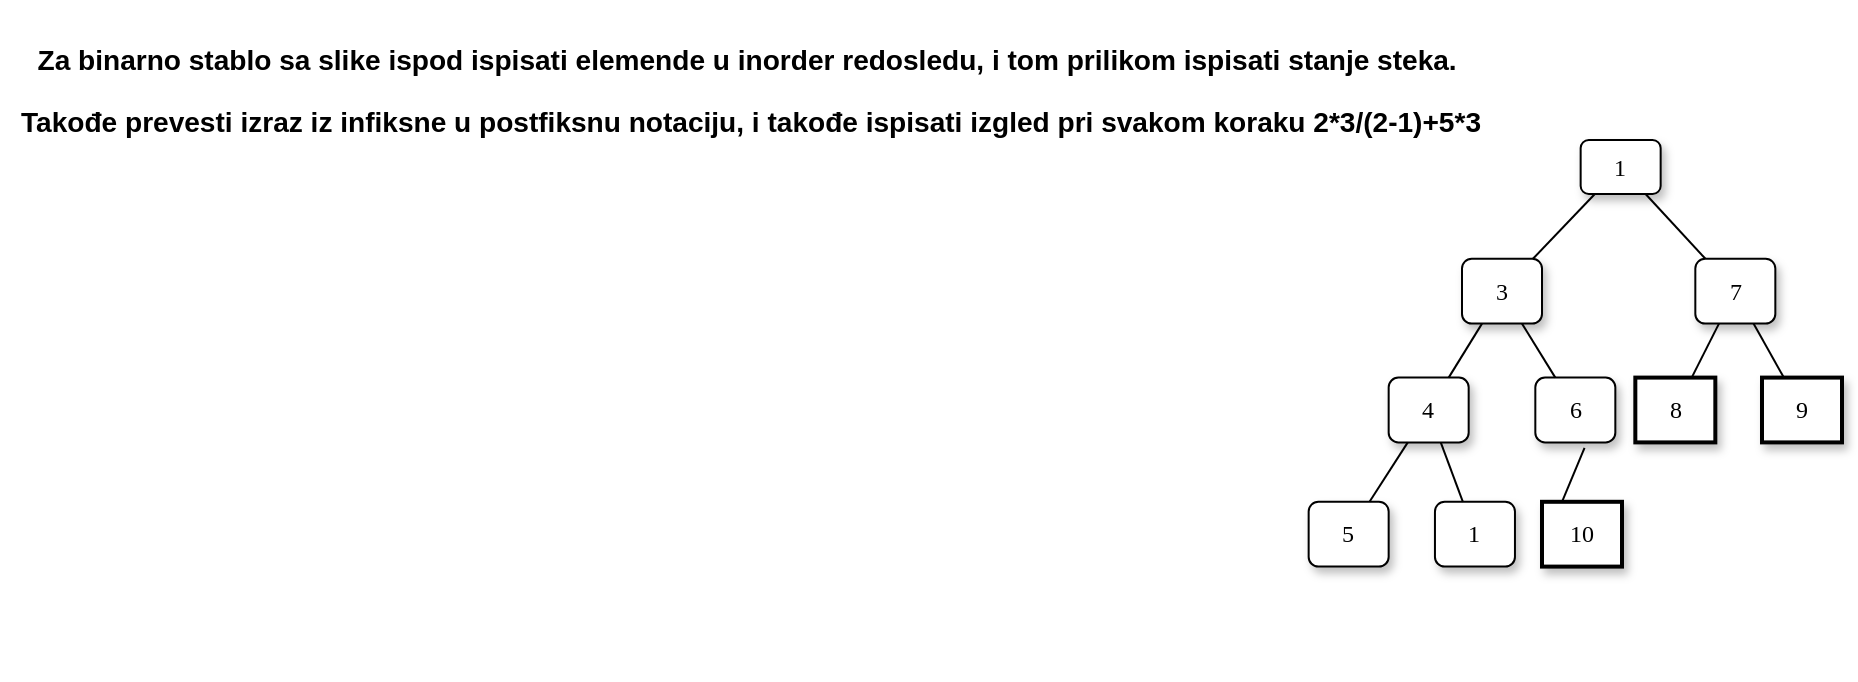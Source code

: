 <mxfile>
    <diagram id="ifTO72dQq1k43fDW2woW" name="Page-1">
        <mxGraphModel dx="1624" dy="750" grid="1" gridSize="10" guides="1" tooltips="1" connect="1" arrows="1" fold="1" page="1" pageScale="1" pageWidth="1100" pageHeight="850" math="0" shadow="0">
            <root>
                <mxCell id="0"/>
                <mxCell id="1" parent="0"/>
                <mxCell id="2" value="&lt;h3&gt;Za binarno stablo sa slike ispod ispisati elemende u inorder redosledu, i tom prilikom ispisati stanje steka.&amp;nbsp;&lt;/h3&gt;&lt;h3&gt;Takođe prevesti izraz iz infiksne u postfiksnu notaciju, i takođe ispisati izgled pri svakom koraku 2*3/(2-1)+5*3&lt;/h3&gt;" style="text;html=1;align=center;verticalAlign=middle;resizable=0;points=[];autosize=1;strokeColor=none;fillColor=none;" vertex="1" parent="1">
                    <mxGeometry x="175" width="750" height="90" as="geometry"/>
                </mxCell>
                <mxCell id="28" value="" style="group" vertex="1" connectable="0" parent="1">
                    <mxGeometry x="786" y="70" width="310" height="270" as="geometry"/>
                </mxCell>
                <mxCell id="3" value="1" style="whiteSpace=wrap;html=1;rounded=1;shadow=1;labelBackgroundColor=none;strokeWidth=1;fontFamily=Verdana;fontSize=12;align=center;" vertex="1" parent="28">
                    <mxGeometry x="179.326" width="40.0" height="27" as="geometry"/>
                </mxCell>
                <mxCell id="4" value="3" style="whiteSpace=wrap;html=1;rounded=1;shadow=1;labelBackgroundColor=none;strokeWidth=1;fontFamily=Verdana;fontSize=12;align=center;" vertex="1" parent="28">
                    <mxGeometry x="120.0" y="59.4" width="40.0" height="32.4" as="geometry"/>
                </mxCell>
                <mxCell id="5" value="&lt;span&gt;7&lt;/span&gt;" style="whiteSpace=wrap;html=1;rounded=1;shadow=1;labelBackgroundColor=none;strokeWidth=1;fontFamily=Verdana;fontSize=12;align=center;" vertex="1" parent="28">
                    <mxGeometry x="236.667" y="59.4" width="40.0" height="32.4" as="geometry"/>
                </mxCell>
                <mxCell id="6" value="" style="rounded=0;html=1;labelBackgroundColor=none;startArrow=none;startFill=0;startSize=5;endArrow=none;endFill=0;endSize=5;jettySize=auto;orthogonalLoop=1;strokeWidth=1;fontFamily=Verdana;fontSize=12" edge="1" parent="28" source="3" target="5">
                    <mxGeometry x="-0.3" y="13" relative="1" as="geometry">
                        <mxPoint as="offset"/>
                    </mxGeometry>
                </mxCell>
                <mxCell id="7" value="" style="rounded=0;html=1;labelBackgroundColor=none;startArrow=none;startFill=0;startSize=5;endArrow=none;endFill=0;endSize=5;jettySize=auto;orthogonalLoop=1;strokeWidth=1;fontFamily=Verdana;fontSize=12" edge="1" parent="28" source="3" target="4">
                    <mxGeometry x="-0.228" y="-18" relative="1" as="geometry">
                        <mxPoint x="1" as="offset"/>
                    </mxGeometry>
                </mxCell>
                <mxCell id="8" value="&lt;span&gt;4&lt;/span&gt;" style="whiteSpace=wrap;html=1;rounded=1;shadow=1;labelBackgroundColor=none;strokeWidth=1;fontFamily=Verdana;fontSize=12;align=center;" vertex="1" parent="28">
                    <mxGeometry x="83.333" y="118.8" width="40.0" height="32.4" as="geometry"/>
                </mxCell>
                <mxCell id="9" value="&lt;span&gt;6&lt;/span&gt;" style="whiteSpace=wrap;html=1;rounded=1;shadow=1;labelBackgroundColor=none;strokeWidth=1;fontFamily=Verdana;fontSize=12;align=center;" vertex="1" parent="28">
                    <mxGeometry x="156.667" y="118.8" width="40.0" height="32.4" as="geometry"/>
                </mxCell>
                <mxCell id="10" value="&lt;span&gt;8&lt;/span&gt;" style="whiteSpace=wrap;html=1;rounded=0;shadow=1;labelBackgroundColor=none;strokeWidth=2;fontFamily=Verdana;fontSize=12;align=center;" vertex="1" parent="28">
                    <mxGeometry x="206.667" y="118.8" width="40.0" height="32.4" as="geometry"/>
                </mxCell>
                <mxCell id="11" value="&lt;span&gt;9&lt;/span&gt;" style="whiteSpace=wrap;html=1;rounded=0;shadow=1;labelBackgroundColor=none;strokeWidth=2;fontFamily=Verdana;fontSize=12;align=center;" vertex="1" parent="28">
                    <mxGeometry x="270.0" y="118.8" width="40.0" height="32.4" as="geometry"/>
                </mxCell>
                <mxCell id="12" value="&lt;span&gt;5&lt;/span&gt;" style="whiteSpace=wrap;html=1;rounded=1;shadow=1;labelBackgroundColor=none;strokeWidth=1;fontFamily=Verdana;fontSize=12;align=center;" vertex="1" parent="28">
                    <mxGeometry x="43.33" y="180.9" width="40.0" height="32.4" as="geometry"/>
                </mxCell>
                <mxCell id="13" value="&lt;span&gt;1&lt;/span&gt;" style="whiteSpace=wrap;html=1;rounded=1;shadow=1;labelBackgroundColor=none;strokeWidth=1;fontFamily=Verdana;fontSize=12;align=center;" vertex="1" parent="28">
                    <mxGeometry x="106.48" y="180.9" width="40.0" height="32.4" as="geometry"/>
                </mxCell>
                <mxCell id="14" value="" style="rounded=0;html=1;labelBackgroundColor=none;startArrow=none;startFill=0;startSize=5;endArrow=none;endFill=0;endSize=5;jettySize=auto;orthogonalLoop=1;strokeWidth=1;fontFamily=Verdana;fontSize=12" edge="1" parent="28" source="4" target="8">
                    <mxGeometry x="-0.2" y="-14" relative="1" as="geometry">
                        <mxPoint as="offset"/>
                    </mxGeometry>
                </mxCell>
                <mxCell id="15" value="" style="rounded=0;html=1;labelBackgroundColor=none;startArrow=none;startFill=0;startSize=5;endArrow=none;endFill=0;endSize=5;jettySize=auto;orthogonalLoop=1;strokeWidth=1;fontFamily=Verdana;fontSize=12" edge="1" parent="28" source="4" target="9">
                    <mxGeometry x="-0.2" y="14" relative="1" as="geometry">
                        <mxPoint as="offset"/>
                    </mxGeometry>
                </mxCell>
                <mxCell id="16" value="" style="rounded=0;html=1;labelBackgroundColor=none;startArrow=none;startFill=0;startSize=5;endArrow=none;endFill=0;endSize=5;jettySize=auto;orthogonalLoop=1;strokeWidth=1;fontFamily=Verdana;fontSize=12" edge="1" parent="28" source="5" target="10">
                    <mxGeometry x="-0.261" y="-13" relative="1" as="geometry">
                        <mxPoint as="offset"/>
                    </mxGeometry>
                </mxCell>
                <mxCell id="17" value="" style="rounded=0;html=1;labelBackgroundColor=none;startArrow=none;startFill=0;startSize=5;endArrow=none;endFill=0;endSize=5;jettySize=auto;orthogonalLoop=1;strokeWidth=1;fontFamily=Verdana;fontSize=12" edge="1" parent="28" source="5" target="11">
                    <mxGeometry x="-0.129" y="17" relative="1" as="geometry">
                        <mxPoint as="offset"/>
                    </mxGeometry>
                </mxCell>
                <mxCell id="18" value="" style="rounded=0;html=1;labelBackgroundColor=none;startArrow=none;startFill=0;startSize=5;endArrow=none;endFill=0;endSize=5;jettySize=auto;orthogonalLoop=1;strokeWidth=1;fontFamily=Verdana;fontSize=12" edge="1" parent="28" source="8" target="12">
                    <mxGeometry x="-0.217" y="-14" relative="1" as="geometry">
                        <mxPoint as="offset"/>
                    </mxGeometry>
                </mxCell>
                <mxCell id="19" value="" style="rounded=0;html=1;labelBackgroundColor=none;startArrow=none;startFill=0;startSize=5;endArrow=none;endFill=0;endSize=5;jettySize=auto;orthogonalLoop=1;strokeWidth=1;fontFamily=Verdana;fontSize=12" edge="1" parent="28" source="8" target="13">
                    <mxGeometry x="-0.037" y="9" relative="1" as="geometry">
                        <mxPoint as="offset"/>
                    </mxGeometry>
                </mxCell>
                <mxCell id="23" value="&lt;span&gt;10&lt;/span&gt;" style="whiteSpace=wrap;html=1;rounded=0;shadow=1;labelBackgroundColor=none;strokeWidth=2;fontFamily=Verdana;fontSize=12;align=center;" vertex="1" parent="28">
                    <mxGeometry x="159.999" y="180.9" width="40.0" height="32.4" as="geometry"/>
                </mxCell>
                <mxCell id="27" value="" style="rounded=0;html=1;labelBackgroundColor=none;startArrow=none;startFill=0;startSize=5;endArrow=none;endFill=0;endSize=5;jettySize=auto;orthogonalLoop=1;strokeWidth=1;fontFamily=Verdana;fontSize=12;exitX=0.615;exitY=1.083;exitDx=0;exitDy=0;exitPerimeter=0;entryX=0.25;entryY=0;entryDx=0;entryDy=0;" edge="1" parent="28" source="9" target="23">
                    <mxGeometry x="-0.228" y="13" relative="1" as="geometry">
                        <mxPoint as="offset"/>
                    </mxGeometry>
                </mxCell>
            </root>
        </mxGraphModel>
    </diagram>
</mxfile>
